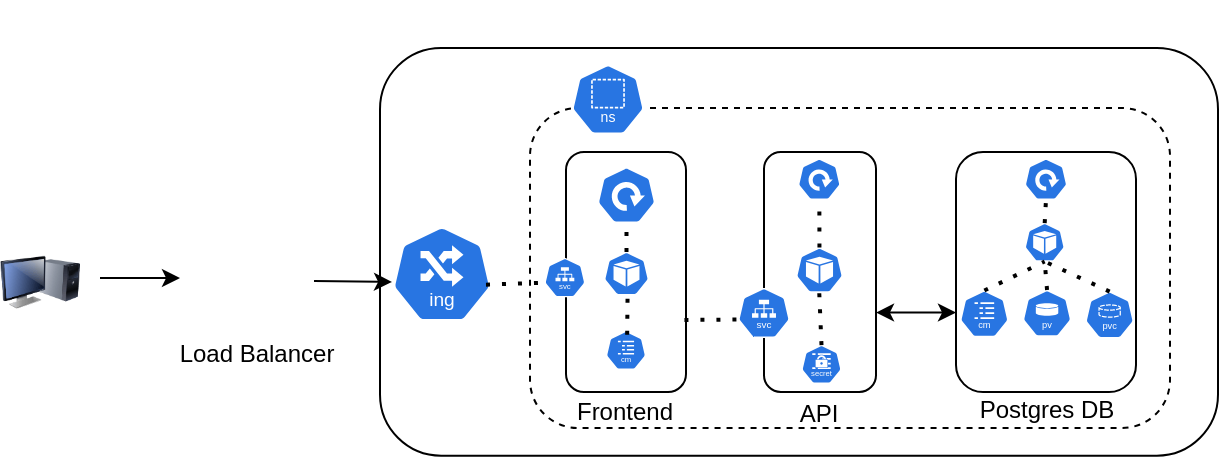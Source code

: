 <mxfile version="24.7.8">
  <diagram name="Página-1" id="tR1EdtiZDkJw8TBBvZIM">
    <mxGraphModel dx="765" dy="417" grid="1" gridSize="10" guides="1" tooltips="1" connect="1" arrows="1" fold="1" page="1" pageScale="1" pageWidth="827" pageHeight="1169" math="0" shadow="0">
      <root>
        <mxCell id="0" />
        <mxCell id="1" parent="0" />
        <mxCell id="Uj5GcxIc73tx7QG3Yn17-50" value="" style="rounded=1;whiteSpace=wrap;html=1;fillColor=none;" vertex="1" parent="1">
          <mxGeometry x="280" y="120" width="419" height="203.84" as="geometry" />
        </mxCell>
        <mxCell id="Uj5GcxIc73tx7QG3Yn17-51" value="" style="rounded=1;whiteSpace=wrap;html=1;fillColor=none;dashed=1;" vertex="1" parent="1">
          <mxGeometry x="355" y="150" width="320" height="160" as="geometry" />
        </mxCell>
        <mxCell id="Uj5GcxIc73tx7QG3Yn17-17" value="" style="rounded=1;whiteSpace=wrap;html=1;" vertex="1" parent="1">
          <mxGeometry x="472" y="172" width="56" height="120" as="geometry" />
        </mxCell>
        <mxCell id="Uj5GcxIc73tx7QG3Yn17-13" value="" style="rounded=1;whiteSpace=wrap;html=1;" vertex="1" parent="1">
          <mxGeometry x="373" y="172" width="60" height="120" as="geometry" />
        </mxCell>
        <mxCell id="Uj5GcxIc73tx7QG3Yn17-2" value="" style="image;html=1;image=img/lib/clip_art/computers/Monitor_Tower_128x128.png" vertex="1" parent="1">
          <mxGeometry x="90" y="211.17" width="40" height="52" as="geometry" />
        </mxCell>
        <mxCell id="Uj5GcxIc73tx7QG3Yn17-3" value="" style="endArrow=classic;html=1;rounded=0;" edge="1" parent="1">
          <mxGeometry width="50" height="50" relative="1" as="geometry">
            <mxPoint x="140" y="235" as="sourcePoint" />
            <mxPoint x="180" y="235" as="targetPoint" />
          </mxGeometry>
        </mxCell>
        <mxCell id="Uj5GcxIc73tx7QG3Yn17-4" value="" style="aspect=fixed;sketch=0;html=1;dashed=0;whitespace=wrap;verticalLabelPosition=bottom;verticalAlign=top;fillColor=#2875E2;strokeColor=#ffffff;points=[[0.005,0.63,0],[0.1,0.2,0],[0.9,0.2,0],[0.5,0,0],[0.995,0.63,0],[0.72,0.99,0],[0.5,1,0],[0.28,0.99,0]];shape=mxgraph.kubernetes.icon2;kubernetesLabel=1;prIcon=ing" vertex="1" parent="1">
          <mxGeometry x="286" y="209" width="50" height="48" as="geometry" />
        </mxCell>
        <mxCell id="Uj5GcxIc73tx7QG3Yn17-5" value="" style="aspect=fixed;sketch=0;html=1;dashed=0;whitespace=wrap;verticalLabelPosition=bottom;verticalAlign=top;fillColor=#2875E2;strokeColor=#ffffff;points=[[0.005,0.63,0],[0.1,0.2,0],[0.9,0.2,0],[0.5,0,0],[0.995,0.63,0],[0.72,0.99,0],[0.5,1,0],[0.28,0.99,0]];shape=mxgraph.kubernetes.icon2;kubernetesLabel=1;prIcon=svc" vertex="1" parent="1">
          <mxGeometry x="362.25" y="225" width="20.41" height="19.59" as="geometry" />
        </mxCell>
        <mxCell id="Uj5GcxIc73tx7QG3Yn17-9" value="" style="endArrow=classic;html=1;rounded=0;" edge="1" parent="1">
          <mxGeometry width="50" height="50" relative="1" as="geometry">
            <mxPoint x="247" y="236.5" as="sourcePoint" />
            <mxPoint x="286" y="237" as="targetPoint" />
          </mxGeometry>
        </mxCell>
        <mxCell id="Uj5GcxIc73tx7QG3Yn17-14" value="" style="aspect=fixed;sketch=0;html=1;dashed=0;whitespace=wrap;verticalLabelPosition=bottom;verticalAlign=top;fillColor=#2875E2;strokeColor=#ffffff;points=[[0.005,0.63,0],[0.1,0.2,0],[0.9,0.2,0],[0.5,0,0],[0.995,0.63,0],[0.72,0.99,0],[0.5,1,0],[0.28,0.99,0]];shape=mxgraph.kubernetes.icon2;prIcon=deploy" vertex="1" parent="1">
          <mxGeometry x="388.66" y="179.56" width="29.17" height="28" as="geometry" />
        </mxCell>
        <mxCell id="Uj5GcxIc73tx7QG3Yn17-15" value="" style="aspect=fixed;sketch=0;html=1;dashed=0;whitespace=wrap;verticalLabelPosition=bottom;verticalAlign=top;fillColor=#2875E2;strokeColor=#ffffff;points=[[0.005,0.63,0],[0.1,0.2,0],[0.9,0.2,0],[0.5,0,0],[0.995,0.63,0],[0.72,0.99,0],[0.5,1,0],[0.28,0.99,0]];shape=mxgraph.kubernetes.icon2;prIcon=pod" vertex="1" parent="1">
          <mxGeometry x="392" y="222" width="22.5" height="21.6" as="geometry" />
        </mxCell>
        <mxCell id="Uj5GcxIc73tx7QG3Yn17-16" value="" style="endArrow=none;dashed=1;html=1;dashPattern=1 3;strokeWidth=2;rounded=0;entryX=0.5;entryY=1;entryDx=0;entryDy=0;entryPerimeter=0;exitX=0.5;exitY=0;exitDx=0;exitDy=0;exitPerimeter=0;" edge="1" parent="1" source="Uj5GcxIc73tx7QG3Yn17-15" target="Uj5GcxIc73tx7QG3Yn17-14">
          <mxGeometry width="50" height="50" relative="1" as="geometry">
            <mxPoint x="408" y="242" as="sourcePoint" />
            <mxPoint x="398" y="222" as="targetPoint" />
          </mxGeometry>
        </mxCell>
        <mxCell id="Uj5GcxIc73tx7QG3Yn17-18" value="" style="aspect=fixed;sketch=0;html=1;dashed=0;whitespace=wrap;verticalLabelPosition=bottom;verticalAlign=top;fillColor=#2875E2;strokeColor=#ffffff;points=[[0.005,0.63,0],[0.1,0.2,0],[0.9,0.2,0],[0.5,0,0],[0.995,0.63,0],[0.72,0.99,0],[0.5,1,0],[0.28,0.99,0]];shape=mxgraph.kubernetes.icon2;kubernetesLabel=1;prIcon=svc" vertex="1" parent="1">
          <mxGeometry x="459" y="240" width="26" height="24.96" as="geometry" />
        </mxCell>
        <mxCell id="Uj5GcxIc73tx7QG3Yn17-19" value="" style="endArrow=none;dashed=1;html=1;dashPattern=1 3;strokeWidth=2;rounded=0;entryX=0.005;entryY=0.63;entryDx=0;entryDy=0;entryPerimeter=0;exitX=0.987;exitY=0.7;exitDx=0;exitDy=0;exitPerimeter=0;" edge="1" parent="1" source="Uj5GcxIc73tx7QG3Yn17-13" target="Uj5GcxIc73tx7QG3Yn17-18">
          <mxGeometry width="50" height="50" relative="1" as="geometry">
            <mxPoint x="417.58" y="273" as="sourcePoint" />
            <mxPoint x="467.58" y="223" as="targetPoint" />
          </mxGeometry>
        </mxCell>
        <mxCell id="Uj5GcxIc73tx7QG3Yn17-24" value="" style="aspect=fixed;sketch=0;html=1;dashed=0;whitespace=wrap;verticalLabelPosition=bottom;verticalAlign=top;fillColor=#2875E2;strokeColor=#ffffff;points=[[0.005,0.63,0],[0.1,0.2,0],[0.9,0.2,0],[0.5,0,0],[0.995,0.63,0],[0.72,0.99,0],[0.5,1,0],[0.28,0.99,0]];shape=mxgraph.kubernetes.icon2;prIcon=pod" vertex="1" parent="1">
          <mxGeometry x="488" y="219.76" width="23.5" height="22.56" as="geometry" />
        </mxCell>
        <mxCell id="Uj5GcxIc73tx7QG3Yn17-25" value="" style="endArrow=none;dashed=1;html=1;dashPattern=1 3;strokeWidth=2;rounded=0;" edge="1" parent="1" source="Uj5GcxIc73tx7QG3Yn17-24" target="Uj5GcxIc73tx7QG3Yn17-23">
          <mxGeometry width="50" height="50" relative="1" as="geometry">
            <mxPoint x="531.71" y="252" as="sourcePoint" />
            <mxPoint x="531.71" y="223" as="targetPoint" />
          </mxGeometry>
        </mxCell>
        <mxCell id="Uj5GcxIc73tx7QG3Yn17-26" value="" style="aspect=fixed;sketch=0;html=1;dashed=0;whitespace=wrap;verticalLabelPosition=bottom;verticalAlign=top;fillColor=#2875E2;strokeColor=#ffffff;points=[[0.005,0.63,0],[0.1,0.2,0],[0.9,0.2,0],[0.5,0,0],[0.995,0.63,0],[0.72,0.99,0],[0.5,1,0],[0.28,0.99,0]];shape=mxgraph.kubernetes.icon2;kubernetesLabel=1;prIcon=cm" vertex="1" parent="1">
          <mxGeometry x="393" y="261.6" width="20" height="19.2" as="geometry" />
        </mxCell>
        <mxCell id="Uj5GcxIc73tx7QG3Yn17-27" value="" style="endArrow=none;dashed=1;html=1;dashPattern=1 3;strokeWidth=2;rounded=0;entryX=0.524;entryY=0.985;entryDx=0;entryDy=0;entryPerimeter=0;exitX=0.529;exitY=0.091;exitDx=0;exitDy=0;exitPerimeter=0;" edge="1" parent="1" source="Uj5GcxIc73tx7QG3Yn17-26" target="Uj5GcxIc73tx7QG3Yn17-15">
          <mxGeometry width="50" height="50" relative="1" as="geometry">
            <mxPoint x="402.76" y="265.6" as="sourcePoint" />
            <mxPoint x="402.76" y="254.6" as="targetPoint" />
          </mxGeometry>
        </mxCell>
        <mxCell id="Uj5GcxIc73tx7QG3Yn17-30" value="" style="aspect=fixed;sketch=0;html=1;dashed=0;whitespace=wrap;verticalLabelPosition=bottom;verticalAlign=top;fillColor=#2875E2;strokeColor=#ffffff;points=[[0.005,0.63,0],[0.1,0.2,0],[0.9,0.2,0],[0.5,0,0],[0.995,0.63,0],[0.72,0.99,0],[0.5,1,0],[0.28,0.99,0]];shape=mxgraph.kubernetes.icon2;kubernetesLabel=1;prIcon=secret" vertex="1" parent="1">
          <mxGeometry x="490.75" y="268.6" width="20" height="19.2" as="geometry" />
        </mxCell>
        <mxCell id="Uj5GcxIc73tx7QG3Yn17-31" value="" style="endArrow=none;dashed=1;html=1;dashPattern=1 3;strokeWidth=2;rounded=0;entryX=0.49;entryY=0.886;entryDx=0;entryDy=0;entryPerimeter=0;exitX=0.5;exitY=0;exitDx=0;exitDy=0;exitPerimeter=0;" edge="1" parent="1" source="Uj5GcxIc73tx7QG3Yn17-30" target="Uj5GcxIc73tx7QG3Yn17-24">
          <mxGeometry width="50" height="50" relative="1" as="geometry">
            <mxPoint x="500" y="252" as="sourcePoint" />
            <mxPoint x="532" y="235" as="targetPoint" />
          </mxGeometry>
        </mxCell>
        <mxCell id="Uj5GcxIc73tx7QG3Yn17-23" value="" style="aspect=fixed;sketch=0;html=1;dashed=0;whitespace=wrap;verticalLabelPosition=bottom;verticalAlign=top;fillColor=#2875E2;strokeColor=#ffffff;points=[[0.005,0.63,0],[0.1,0.2,0],[0.9,0.2,0],[0.5,0,0],[0.995,0.63,0],[0.72,0.99,0],[0.5,1,0],[0.28,0.99,0]];shape=mxgraph.kubernetes.icon2;prIcon=deploy" vertex="1" parent="1">
          <mxGeometry x="489" y="175.4" width="21.3" height="20.44" as="geometry" />
        </mxCell>
        <mxCell id="Uj5GcxIc73tx7QG3Yn17-33" value="" style="rounded=1;whiteSpace=wrap;html=1;" vertex="1" parent="1">
          <mxGeometry x="568" y="172" width="90" height="120" as="geometry" />
        </mxCell>
        <mxCell id="Uj5GcxIc73tx7QG3Yn17-35" value="" style="aspect=fixed;sketch=0;html=1;dashed=0;whitespace=wrap;verticalLabelPosition=bottom;verticalAlign=top;fillColor=#2875E2;strokeColor=#ffffff;points=[[0.005,0.63,0],[0.1,0.2,0],[0.9,0.2,0],[0.5,0,0],[0.995,0.63,0],[0.72,0.99,0],[0.5,1,0],[0.28,0.99,0]];shape=mxgraph.kubernetes.icon2;prIcon=deploy" vertex="1" parent="1">
          <mxGeometry x="602.35" y="175.4" width="21.3" height="20.44" as="geometry" />
        </mxCell>
        <mxCell id="Uj5GcxIc73tx7QG3Yn17-36" value="" style="aspect=fixed;sketch=0;html=1;dashed=0;whitespace=wrap;verticalLabelPosition=bottom;verticalAlign=top;fillColor=#2875E2;strokeColor=#ffffff;points=[[0.005,0.63,0],[0.1,0.2,0],[0.9,0.2,0],[0.5,0,0],[0.995,0.63,0],[0.72,0.99,0],[0.5,1,0],[0.28,0.99,0]];shape=mxgraph.kubernetes.icon2;prIcon=pod" vertex="1" parent="1">
          <mxGeometry x="602.35" y="207.56" width="20" height="19.2" as="geometry" />
        </mxCell>
        <mxCell id="Uj5GcxIc73tx7QG3Yn17-37" value="" style="aspect=fixed;sketch=0;html=1;dashed=0;whitespace=wrap;verticalLabelPosition=bottom;verticalAlign=top;fillColor=#2875E2;strokeColor=#ffffff;points=[[0.005,0.63,0],[0.1,0.2,0],[0.9,0.2,0],[0.5,0,0],[0.995,0.63,0],[0.72,0.99,0],[0.5,1,0],[0.28,0.99,0]];shape=mxgraph.kubernetes.icon2;kubernetesLabel=1;prIcon=pvc" vertex="1" parent="1">
          <mxGeometry x="632.66" y="241.79" width="24.34" height="23.38" as="geometry" />
        </mxCell>
        <mxCell id="Uj5GcxIc73tx7QG3Yn17-38" value="" style="sketch=0;html=1;dashed=0;whitespace=wrap;verticalLabelPosition=bottom;verticalAlign=top;fillColor=#2875E2;strokeColor=#ffffff;points=[[0.005,0.63,0],[0.1,0.2,0],[0.9,0.2,0],[0.5,0,0],[0.995,0.63,0],[0.72,0.99,0],[0.5,1,0],[0.28,0.99,0]];shape=mxgraph.kubernetes.icon2;kubernetesLabel=1;prIcon=pv" vertex="1" parent="1">
          <mxGeometry x="601.35" y="241" width="24.35" height="23.38" as="geometry" />
        </mxCell>
        <mxCell id="Uj5GcxIc73tx7QG3Yn17-39" value="" style="aspect=fixed;sketch=0;html=1;dashed=0;whitespace=wrap;verticalLabelPosition=bottom;verticalAlign=top;fillColor=#2875E2;strokeColor=#ffffff;points=[[0.005,0.63,0],[0.1,0.2,0],[0.9,0.2,0],[0.5,0,0],[0.995,0.63,0],[0.72,0.99,0],[0.5,1,0],[0.28,0.99,0]];shape=mxgraph.kubernetes.icon2;kubernetesLabel=1;prIcon=cm" vertex="1" parent="1">
          <mxGeometry x="570" y="241.25" width="24.35" height="23.37" as="geometry" />
        </mxCell>
        <mxCell id="Uj5GcxIc73tx7QG3Yn17-40" value="" style="endArrow=none;dashed=1;html=1;dashPattern=1 3;strokeWidth=2;rounded=0;entryX=0.5;entryY=1;entryDx=0;entryDy=0;entryPerimeter=0;exitX=0.5;exitY=0;exitDx=0;exitDy=0;exitPerimeter=0;" edge="1" parent="1" source="Uj5GcxIc73tx7QG3Yn17-36" target="Uj5GcxIc73tx7QG3Yn17-35">
          <mxGeometry width="50" height="50" relative="1" as="geometry">
            <mxPoint x="557.18" y="245.84" as="sourcePoint" />
            <mxPoint x="607.18" y="195.84" as="targetPoint" />
          </mxGeometry>
        </mxCell>
        <mxCell id="Uj5GcxIc73tx7QG3Yn17-41" value="" style="endArrow=none;dashed=1;html=1;dashPattern=1 3;strokeWidth=2;rounded=0;entryX=0.5;entryY=1;entryDx=0;entryDy=0;entryPerimeter=0;exitX=0.5;exitY=0;exitDx=0;exitDy=0;exitPerimeter=0;" edge="1" parent="1" source="Uj5GcxIc73tx7QG3Yn17-39" target="Uj5GcxIc73tx7QG3Yn17-36">
          <mxGeometry width="50" height="50" relative="1" as="geometry">
            <mxPoint x="568" y="282" as="sourcePoint" />
            <mxPoint x="618" y="232" as="targetPoint" />
          </mxGeometry>
        </mxCell>
        <mxCell id="Uj5GcxIc73tx7QG3Yn17-42" value="" style="endArrow=none;dashed=1;html=1;dashPattern=1 3;strokeWidth=2;rounded=0;entryX=0.5;entryY=1;entryDx=0;entryDy=0;entryPerimeter=0;exitX=0.5;exitY=0;exitDx=0;exitDy=0;exitPerimeter=0;" edge="1" parent="1" source="Uj5GcxIc73tx7QG3Yn17-38" target="Uj5GcxIc73tx7QG3Yn17-36">
          <mxGeometry width="50" height="50" relative="1" as="geometry">
            <mxPoint x="578" y="292" as="sourcePoint" />
            <mxPoint x="628" y="242" as="targetPoint" />
          </mxGeometry>
        </mxCell>
        <mxCell id="Uj5GcxIc73tx7QG3Yn17-43" value="" style="endArrow=none;dashed=1;html=1;dashPattern=1 3;strokeWidth=2;rounded=0;entryX=0.5;entryY=1;entryDx=0;entryDy=0;entryPerimeter=0;exitX=0.5;exitY=0;exitDx=0;exitDy=0;exitPerimeter=0;" edge="1" parent="1" source="Uj5GcxIc73tx7QG3Yn17-37" target="Uj5GcxIc73tx7QG3Yn17-36">
          <mxGeometry width="50" height="50" relative="1" as="geometry">
            <mxPoint x="588" y="302" as="sourcePoint" />
            <mxPoint x="638" y="252" as="targetPoint" />
          </mxGeometry>
        </mxCell>
        <mxCell id="Uj5GcxIc73tx7QG3Yn17-45" value="" style="sketch=0;html=1;dashed=0;whitespace=wrap;verticalLabelPosition=bottom;verticalAlign=top;fillColor=#2875E2;strokeColor=#ffffff;points=[[0.005,0.63,0],[0.1,0.2,0],[0.9,0.2,0],[0.5,0,0],[0.995,0.63,0],[0.72,0.99,0],[0.5,1,0],[0.28,0.99,0]];shape=mxgraph.kubernetes.icon2;kubernetesLabel=1;prIcon=ns" vertex="1" parent="1">
          <mxGeometry x="374" y="128.16" width="40" height="35.16" as="geometry" />
        </mxCell>
        <mxCell id="Uj5GcxIc73tx7QG3Yn17-55" value="" style="endArrow=classic;startArrow=classic;html=1;rounded=0;" edge="1" parent="1">
          <mxGeometry width="50" height="50" relative="1" as="geometry">
            <mxPoint x="528" y="252.3" as="sourcePoint" />
            <mxPoint x="568" y="252.3" as="targetPoint" />
          </mxGeometry>
        </mxCell>
        <mxCell id="Uj5GcxIc73tx7QG3Yn17-56" value="&lt;div&gt;Postgres DB&lt;/div&gt;" style="text;html=1;align=center;verticalAlign=middle;resizable=0;points=[];autosize=1;strokeColor=none;fillColor=none;" vertex="1" parent="1">
          <mxGeometry x="568" y="285.8" width="90" height="30" as="geometry" />
        </mxCell>
        <mxCell id="Uj5GcxIc73tx7QG3Yn17-57" value="API" style="text;html=1;align=center;verticalAlign=middle;resizable=0;points=[];autosize=1;strokeColor=none;fillColor=none;" vertex="1" parent="1">
          <mxGeometry x="479" y="287.8" width="40" height="30" as="geometry" />
        </mxCell>
        <mxCell id="Uj5GcxIc73tx7QG3Yn17-58" value="Frontend" style="text;html=1;align=center;verticalAlign=middle;resizable=0;points=[];autosize=1;strokeColor=none;fillColor=none;" vertex="1" parent="1">
          <mxGeometry x="367.25" y="286.8" width="70" height="30" as="geometry" />
        </mxCell>
        <mxCell id="Uj5GcxIc73tx7QG3Yn17-59" value="" style="endArrow=none;dashed=1;html=1;dashPattern=1 3;strokeWidth=2;rounded=0;exitX=0.94;exitY=0.611;exitDx=0;exitDy=0;exitPerimeter=0;entryX=0.005;entryY=0.63;entryDx=0;entryDy=0;entryPerimeter=0;" edge="1" parent="1" source="Uj5GcxIc73tx7QG3Yn17-4" target="Uj5GcxIc73tx7QG3Yn17-5">
          <mxGeometry width="50" height="50" relative="1" as="geometry">
            <mxPoint x="340" y="290" as="sourcePoint" />
            <mxPoint x="390" y="240" as="targetPoint" />
          </mxGeometry>
        </mxCell>
        <mxCell id="Uj5GcxIc73tx7QG3Yn17-60" value="" style="shape=image;verticalLabelPosition=bottom;labelBackgroundColor=default;verticalAlign=top;aspect=fixed;imageAspect=0;image=https://user-images.githubusercontent.com/19824574/41482054-47a3a702-70a2-11e8-9561-de51c5f71220.png;" vertex="1" parent="1">
          <mxGeometry x="616.66" y="96.29" width="39" height="37.87" as="geometry" />
        </mxCell>
        <mxCell id="Uj5GcxIc73tx7QG3Yn17-62" value="" style="shape=image;verticalLabelPosition=bottom;labelBackgroundColor=default;verticalAlign=top;aspect=fixed;imageAspect=0;image=https://icon-library.com/images/load-balancer-icon/load-balancer-icon-11.jpg;" vertex="1" parent="1">
          <mxGeometry x="185" y="207.71" width="57.25" height="57.25" as="geometry" />
        </mxCell>
        <mxCell id="Uj5GcxIc73tx7QG3Yn17-63" value="Load Balancer" style="text;html=1;align=center;verticalAlign=middle;resizable=0;points=[];autosize=1;strokeColor=none;fillColor=none;" vertex="1" parent="1">
          <mxGeometry x="168" y="258.17" width="100" height="30" as="geometry" />
        </mxCell>
      </root>
    </mxGraphModel>
  </diagram>
</mxfile>
